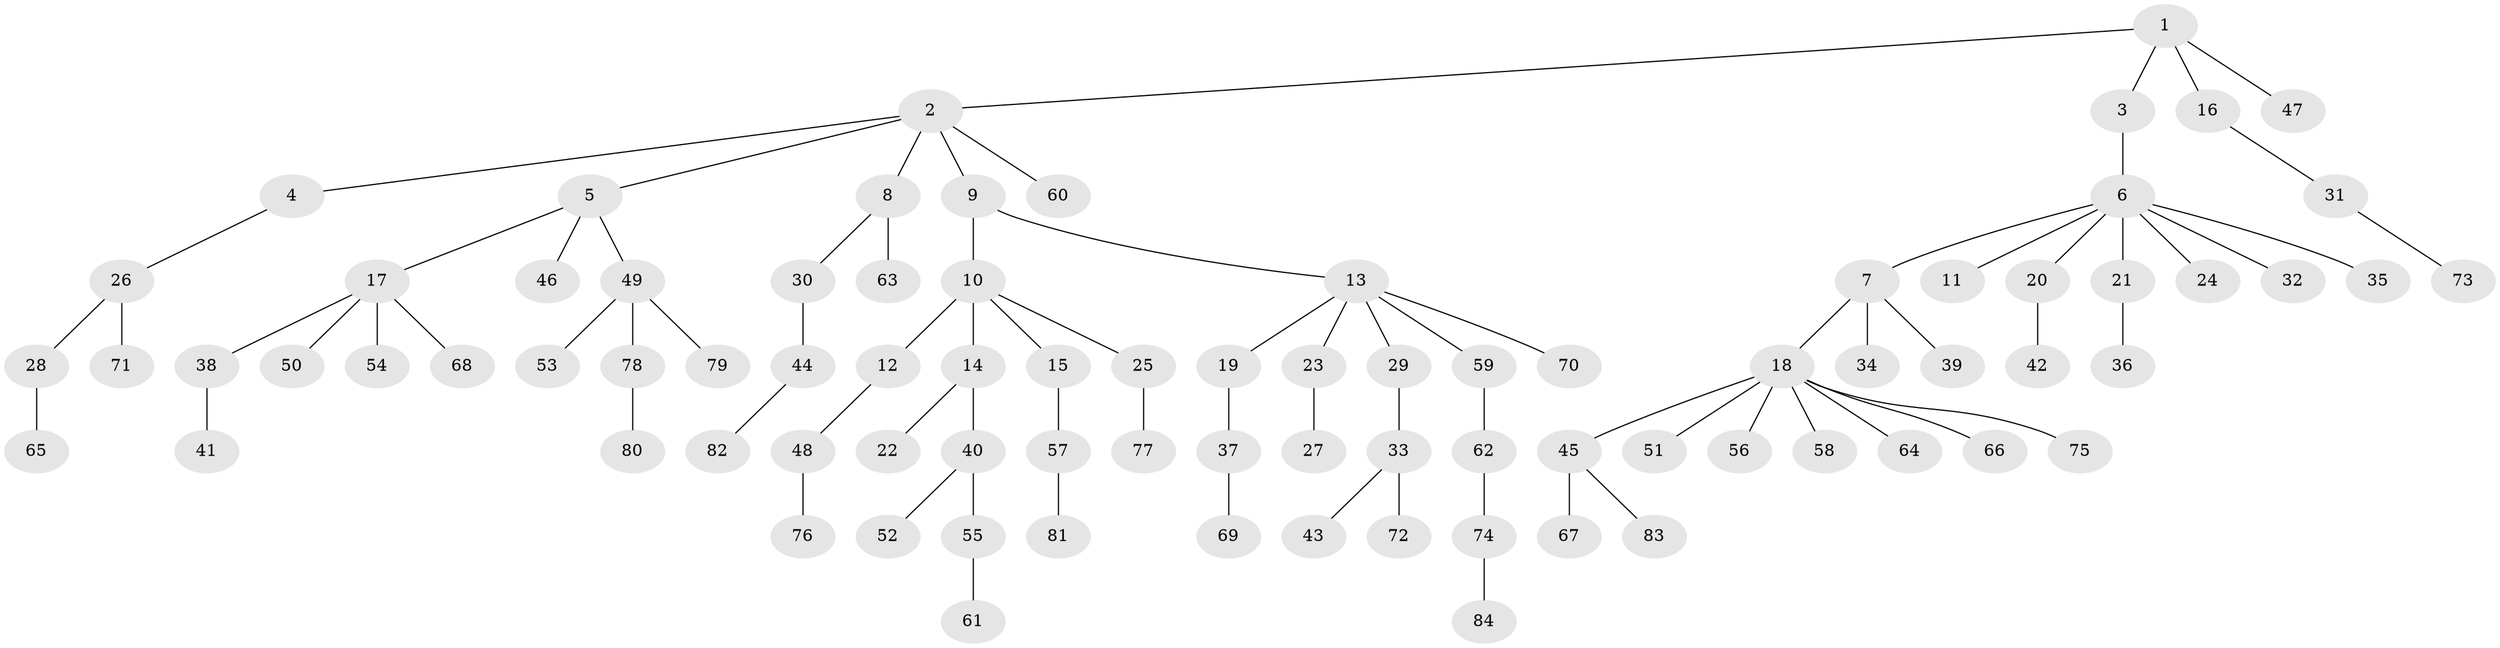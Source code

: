 // Generated by graph-tools (version 1.1) at 2025/36/03/09/25 02:36:50]
// undirected, 84 vertices, 83 edges
graph export_dot {
graph [start="1"]
  node [color=gray90,style=filled];
  1;
  2;
  3;
  4;
  5;
  6;
  7;
  8;
  9;
  10;
  11;
  12;
  13;
  14;
  15;
  16;
  17;
  18;
  19;
  20;
  21;
  22;
  23;
  24;
  25;
  26;
  27;
  28;
  29;
  30;
  31;
  32;
  33;
  34;
  35;
  36;
  37;
  38;
  39;
  40;
  41;
  42;
  43;
  44;
  45;
  46;
  47;
  48;
  49;
  50;
  51;
  52;
  53;
  54;
  55;
  56;
  57;
  58;
  59;
  60;
  61;
  62;
  63;
  64;
  65;
  66;
  67;
  68;
  69;
  70;
  71;
  72;
  73;
  74;
  75;
  76;
  77;
  78;
  79;
  80;
  81;
  82;
  83;
  84;
  1 -- 2;
  1 -- 3;
  1 -- 16;
  1 -- 47;
  2 -- 4;
  2 -- 5;
  2 -- 8;
  2 -- 9;
  2 -- 60;
  3 -- 6;
  4 -- 26;
  5 -- 17;
  5 -- 46;
  5 -- 49;
  6 -- 7;
  6 -- 11;
  6 -- 20;
  6 -- 21;
  6 -- 24;
  6 -- 32;
  6 -- 35;
  7 -- 18;
  7 -- 34;
  7 -- 39;
  8 -- 30;
  8 -- 63;
  9 -- 10;
  9 -- 13;
  10 -- 12;
  10 -- 14;
  10 -- 15;
  10 -- 25;
  12 -- 48;
  13 -- 19;
  13 -- 23;
  13 -- 29;
  13 -- 59;
  13 -- 70;
  14 -- 22;
  14 -- 40;
  15 -- 57;
  16 -- 31;
  17 -- 38;
  17 -- 50;
  17 -- 54;
  17 -- 68;
  18 -- 45;
  18 -- 51;
  18 -- 56;
  18 -- 58;
  18 -- 64;
  18 -- 66;
  18 -- 75;
  19 -- 37;
  20 -- 42;
  21 -- 36;
  23 -- 27;
  25 -- 77;
  26 -- 28;
  26 -- 71;
  28 -- 65;
  29 -- 33;
  30 -- 44;
  31 -- 73;
  33 -- 43;
  33 -- 72;
  37 -- 69;
  38 -- 41;
  40 -- 52;
  40 -- 55;
  44 -- 82;
  45 -- 67;
  45 -- 83;
  48 -- 76;
  49 -- 53;
  49 -- 78;
  49 -- 79;
  55 -- 61;
  57 -- 81;
  59 -- 62;
  62 -- 74;
  74 -- 84;
  78 -- 80;
}
